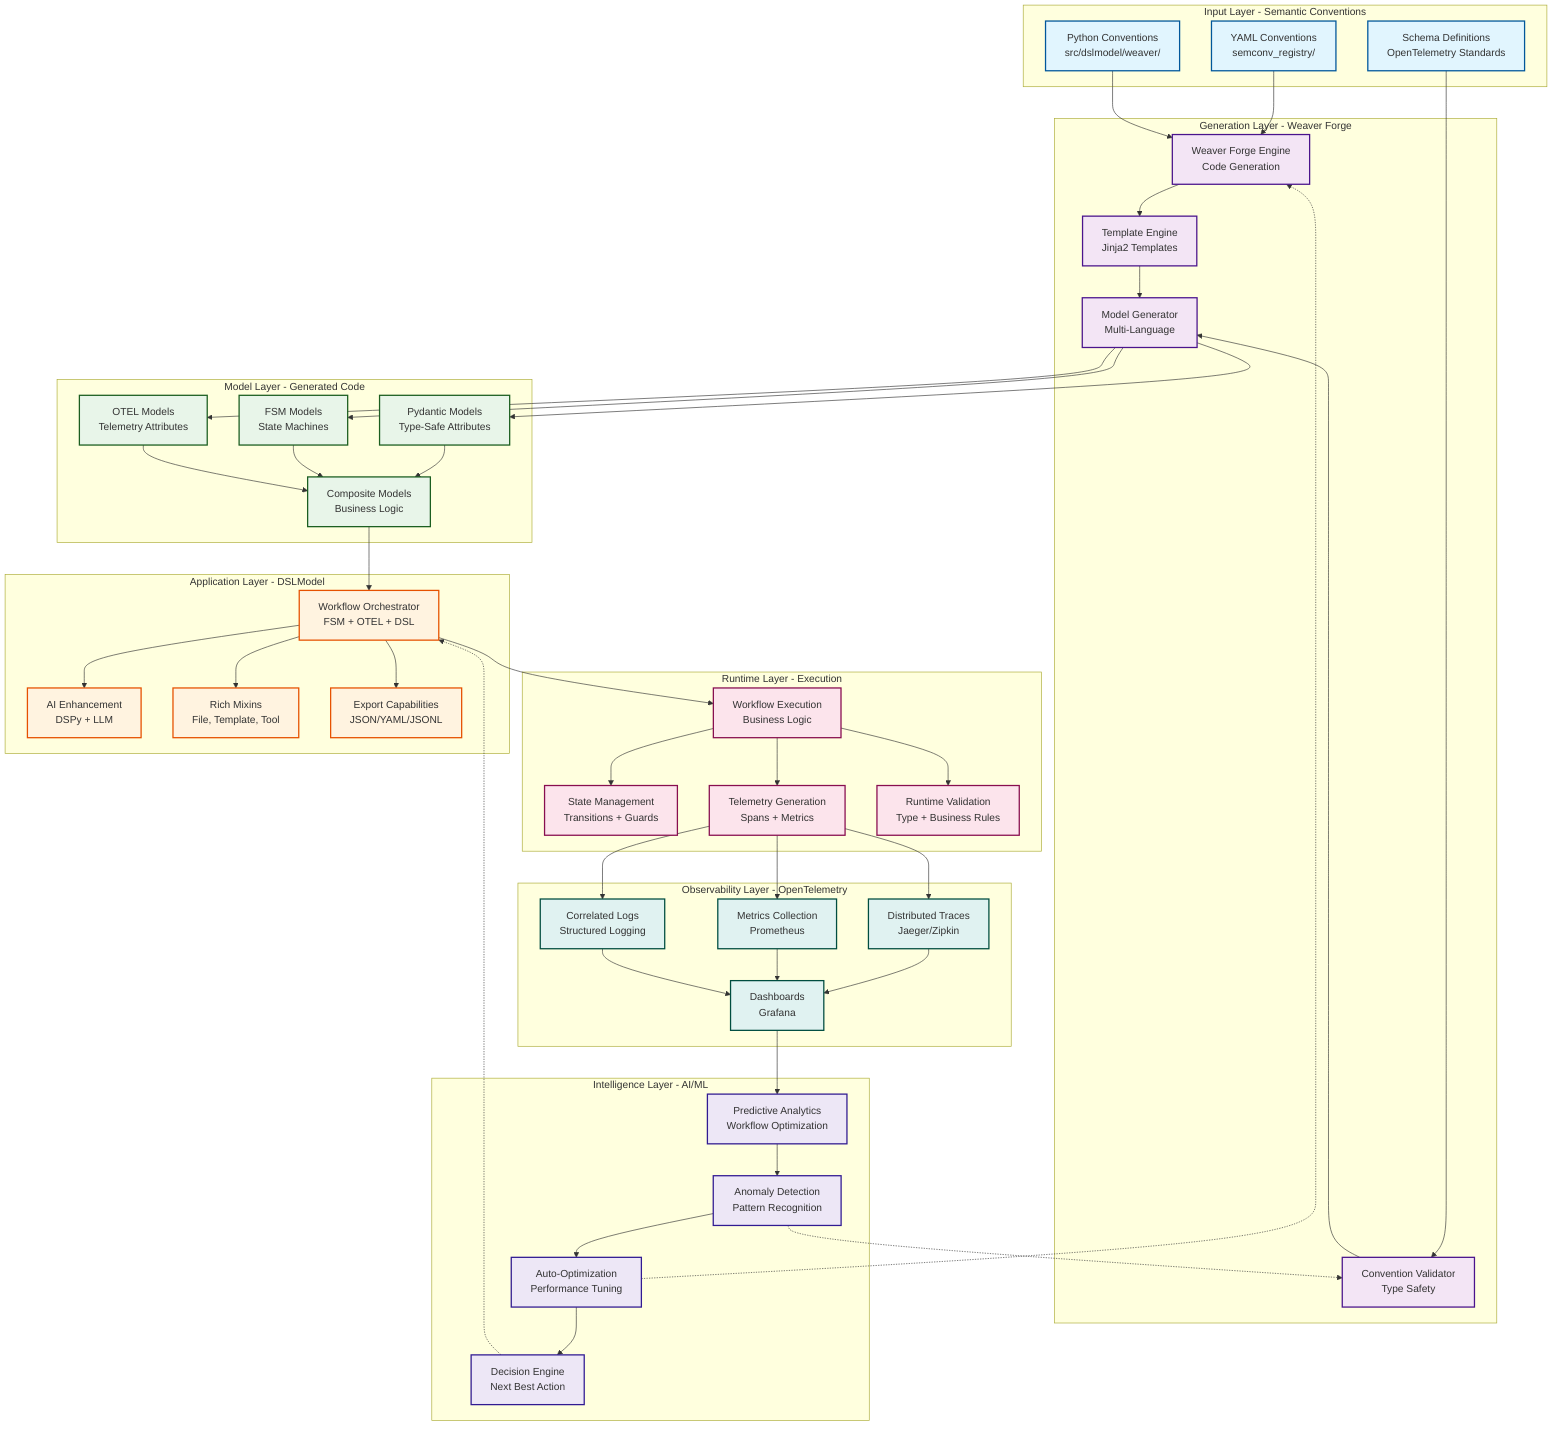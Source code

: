 graph TB
    %% Weaver Forge + DSLModel 360° Architecture
    
    subgraph "Input Layer - Semantic Conventions"
        YC[YAML Conventions<br/>semconv_registry/]
        PC[Python Conventions<br/>src/dslmodel/weaver/]
        SC[Schema Definitions<br/>OpenTelemetry Standards]
    end
    
    subgraph "Generation Layer - Weaver Forge"
        WF[Weaver Forge Engine<br/>Code Generation]
        VAL[Convention Validator<br/>Type Safety]
        TPL[Template Engine<br/>Jinja2 Templates]
        GEN[Model Generator<br/>Multi-Language]
    end
    
    subgraph "Model Layer - Generated Code"
        PM[Pydantic Models<br/>Type-Safe Attributes]
        FSM[FSM Models<br/>State Machines]
        OTEL[OTEL Models<br/>Telemetry Attributes]
        COMP[Composite Models<br/>Business Logic]
    end
    
    subgraph "Application Layer - DSLModel"
        WO[Workflow Orchestrator<br/>FSM + OTEL + DSL]
        AI[AI Enhancement<br/>DSPy + LLM]
        MIX[Rich Mixins<br/>File, Template, Tool]
        EXP[Export Capabilities<br/>JSON/YAML/JSONL]
    end
    
    subgraph "Runtime Layer - Execution"
        EXEC[Workflow Execution<br/>Business Logic]
        STATE[State Management<br/>Transitions + Guards]
        TELEM[Telemetry Generation<br/>Spans + Metrics]
        VALID[Runtime Validation<br/>Type + Business Rules]
    end
    
    subgraph "Observability Layer - OpenTelemetry"
        TRACES[Distributed Traces<br/>Jaeger/Zipkin]
        METRICS[Metrics Collection<br/>Prometheus]
        LOGS[Correlated Logs<br/>Structured Logging]
        DASH[Dashboards<br/>Grafana]
    end
    
    subgraph "Intelligence Layer - AI/ML"
        PRED[Predictive Analytics<br/>Workflow Optimization]
        ANOM[Anomaly Detection<br/>Pattern Recognition]
        OPT[Auto-Optimization<br/>Performance Tuning]
        DEC[Decision Engine<br/>Next Best Action]
    end
    
    %% Flow connections
    YC --> WF
    PC --> WF
    SC --> VAL
    
    WF --> TPL
    VAL --> GEN
    TPL --> GEN
    
    GEN --> PM
    GEN --> FSM
    GEN --> OTEL
    
    PM --> COMP
    FSM --> COMP
    OTEL --> COMP
    
    COMP --> WO
    WO --> AI
    WO --> MIX
    WO --> EXP
    
    WO --> EXEC
    EXEC --> STATE
    EXEC --> TELEM
    EXEC --> VALID
    
    TELEM --> TRACES
    TELEM --> METRICS
    TELEM --> LOGS
    
    TRACES --> DASH
    METRICS --> DASH
    LOGS --> DASH
    
    DASH --> PRED
    PRED --> ANOM
    ANOM --> OPT
    OPT --> DEC
    
    %% Feedback loops
    DEC -.-> WO
    OPT -.-> WF
    ANOM -.-> VAL
    
    %% Styling
    classDef input fill:#e1f5fe,stroke:#01579b,stroke-width:2px
    classDef generation fill:#f3e5f5,stroke:#4a148c,stroke-width:2px
    classDef model fill:#e8f5e9,stroke:#1b5e20,stroke-width:2px
    classDef application fill:#fff3e0,stroke:#e65100,stroke-width:2px
    classDef runtime fill:#fce4ec,stroke:#880e4f,stroke-width:2px
    classDef observability fill:#e0f2f1,stroke:#004d40,stroke-width:2px
    classDef intelligence fill:#ede7f6,stroke:#311b92,stroke-width:2px
    
    class YC,PC,SC input
    class WF,VAL,TPL,GEN generation
    class PM,FSM,OTEL,COMP model
    class WO,AI,MIX,EXP application
    class EXEC,STATE,TELEM,VALID runtime
    class TRACES,METRICS,LOGS,DASH observability
    class PRED,ANOM,OPT,DEC intelligence